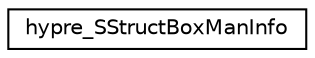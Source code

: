 digraph "Graphical Class Hierarchy"
{
 // LATEX_PDF_SIZE
  edge [fontname="Helvetica",fontsize="10",labelfontname="Helvetica",labelfontsize="10"];
  node [fontname="Helvetica",fontsize="10",shape=record];
  rankdir="LR";
  Node0 [label="hypre_SStructBoxManInfo",height=0.2,width=0.4,color="black", fillcolor="white", style="filled",URL="$structhypre___s_struct_box_man_info.html",tooltip=" "];
}
